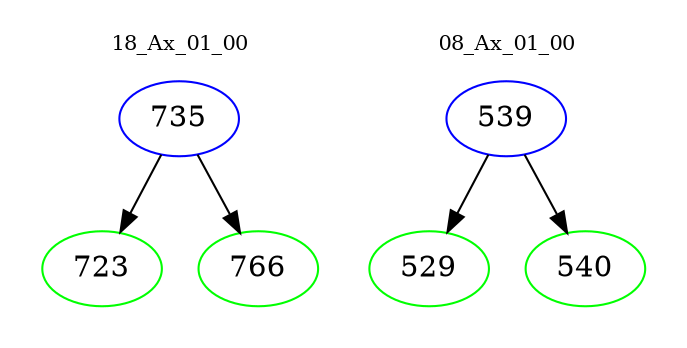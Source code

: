digraph{
subgraph cluster_0 {
color = white
label = "18_Ax_01_00";
fontsize=10;
T0_735 [label="735", color="blue"]
T0_735 -> T0_723 [color="black"]
T0_723 [label="723", color="green"]
T0_735 -> T0_766 [color="black"]
T0_766 [label="766", color="green"]
}
subgraph cluster_1 {
color = white
label = "08_Ax_01_00";
fontsize=10;
T1_539 [label="539", color="blue"]
T1_539 -> T1_529 [color="black"]
T1_529 [label="529", color="green"]
T1_539 -> T1_540 [color="black"]
T1_540 [label="540", color="green"]
}
}
